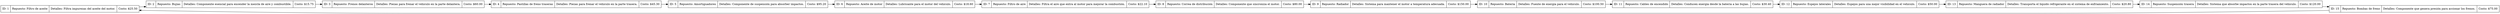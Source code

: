 digraph G {
rankdir=LR;
node [shape=record];
node1 [label="{ID: 1 | Repuesto: Filtro de aceite | Detalles: Filtra impurezas del aceite del motor. | Costo: $25.50}"];
node2 [label="{ID: 2 | Repuesto: Bujías | Detalles: Componente esencial para encender la mezcla de aire y combustible. | Costo: $15.75}"];
node3 [label="{ID: 3 | Repuesto: Frenos delanteros | Detalles: Piezas para frenar el vehículo en la parte delantera. | Costo: $60.00}"];
node4 [label="{ID: 4 | Repuesto: Pastillas de freno traseras | Detalles: Piezas para frenar el vehículo en la parte trasera. | Costo: $45.30}"];
node5 [label="{ID: 5 | Repuesto: Amortiguadores | Detalles: Componente de suspensión para absorber impactos. | Costo: $95.20}"];
node6 [label="{ID: 6 | Repuesto: Aceite de motor | Detalles: Lubricante para el motor del vehículo. | Costo: $18.60}"];
node7 [label="{ID: 7 | Repuesto: Filtro de aire | Detalles: Filtra el aire que entra al motor para mejorar la combustión. | Costo: $22.10}"];
node8 [label="{ID: 8 | Repuesto: Correa de distribución | Detalles: Componente que sincroniza el motor. | Costo: $80.00}"];
node9 [label="{ID: 9 | Repuesto: Radiador | Detalles: Sistema para mantener el motor a temperatura adecuada. | Costo: $150.00}"];
node10 [label="{ID: 10 | Repuesto: Batería | Detalles: Fuente de energía para el vehículo. | Costo: $100.50}"];
node11 [label="{ID: 11 | Repuesto: Cables de encendido | Detalles: Conducen energía desde la batería a las bujías. | Costo: $30.40}"];
node12 [label="{ID: 12 | Repuesto: Espejos laterales | Detalles: Espejos para una mejor visibilidad en el vehículo. | Costo: $50.00}"];
node13 [label="{ID: 13 | Repuesto: Manguera de radiador | Detalles: Transporta el líquido refrigerante en el sistema de enfriamiento. | Costo: $20.80}"];
node14 [label="{ID: 14 | Repuesto: Suspensión trasera | Detalles: Sistema que absorbe impactos en la parte trasera del vehículo. | Costo: $120.00}"];
node15 [label="{ID: 15 | Repuesto: Bombas de freno | Detalles: Componente que genera presión para accionar los frenos. | Costo: $75.00}"];
node1 -> node2;
node2 -> node3;
node3 -> node4;
node4 -> node5;
node5 -> node6;
node6 -> node7;
node7 -> node8;
node8 -> node9;
node9 -> node10;
node10 -> node11;
node11 -> node12;
node12 -> node13;
node13 -> node14;
node14 -> node15;
node15 -> node1;
}
